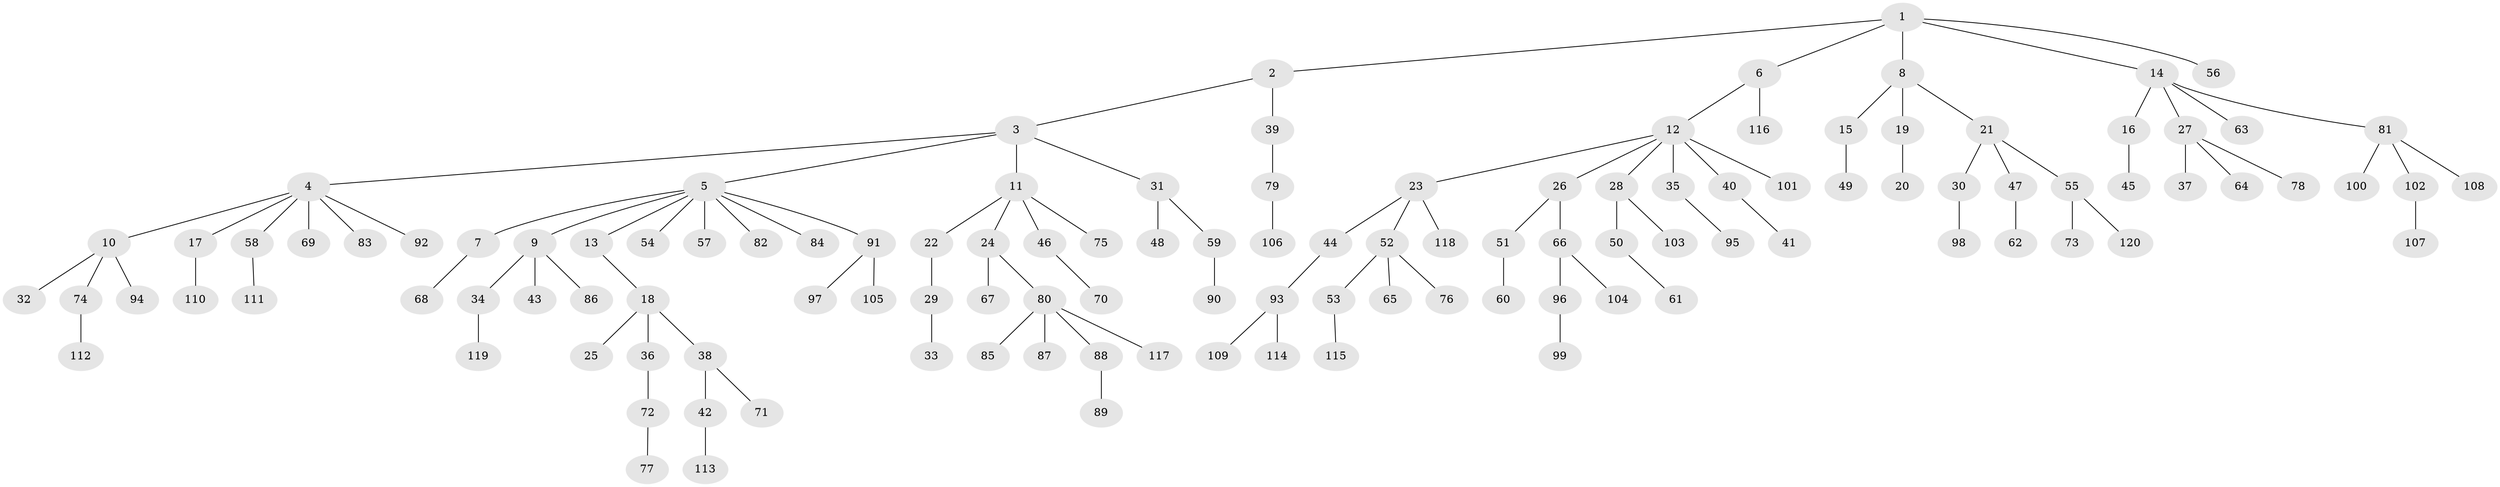 // Generated by graph-tools (version 1.1) at 2025/02/03/09/25 03:02:25]
// undirected, 120 vertices, 119 edges
graph export_dot {
graph [start="1"]
  node [color=gray90,style=filled];
  1;
  2;
  3;
  4;
  5;
  6;
  7;
  8;
  9;
  10;
  11;
  12;
  13;
  14;
  15;
  16;
  17;
  18;
  19;
  20;
  21;
  22;
  23;
  24;
  25;
  26;
  27;
  28;
  29;
  30;
  31;
  32;
  33;
  34;
  35;
  36;
  37;
  38;
  39;
  40;
  41;
  42;
  43;
  44;
  45;
  46;
  47;
  48;
  49;
  50;
  51;
  52;
  53;
  54;
  55;
  56;
  57;
  58;
  59;
  60;
  61;
  62;
  63;
  64;
  65;
  66;
  67;
  68;
  69;
  70;
  71;
  72;
  73;
  74;
  75;
  76;
  77;
  78;
  79;
  80;
  81;
  82;
  83;
  84;
  85;
  86;
  87;
  88;
  89;
  90;
  91;
  92;
  93;
  94;
  95;
  96;
  97;
  98;
  99;
  100;
  101;
  102;
  103;
  104;
  105;
  106;
  107;
  108;
  109;
  110;
  111;
  112;
  113;
  114;
  115;
  116;
  117;
  118;
  119;
  120;
  1 -- 2;
  1 -- 6;
  1 -- 8;
  1 -- 14;
  1 -- 56;
  2 -- 3;
  2 -- 39;
  3 -- 4;
  3 -- 5;
  3 -- 11;
  3 -- 31;
  4 -- 10;
  4 -- 17;
  4 -- 58;
  4 -- 69;
  4 -- 83;
  4 -- 92;
  5 -- 7;
  5 -- 9;
  5 -- 13;
  5 -- 54;
  5 -- 57;
  5 -- 82;
  5 -- 84;
  5 -- 91;
  6 -- 12;
  6 -- 116;
  7 -- 68;
  8 -- 15;
  8 -- 19;
  8 -- 21;
  9 -- 34;
  9 -- 43;
  9 -- 86;
  10 -- 32;
  10 -- 74;
  10 -- 94;
  11 -- 22;
  11 -- 24;
  11 -- 46;
  11 -- 75;
  12 -- 23;
  12 -- 26;
  12 -- 28;
  12 -- 35;
  12 -- 40;
  12 -- 101;
  13 -- 18;
  14 -- 16;
  14 -- 27;
  14 -- 63;
  14 -- 81;
  15 -- 49;
  16 -- 45;
  17 -- 110;
  18 -- 25;
  18 -- 36;
  18 -- 38;
  19 -- 20;
  21 -- 30;
  21 -- 47;
  21 -- 55;
  22 -- 29;
  23 -- 44;
  23 -- 52;
  23 -- 118;
  24 -- 67;
  24 -- 80;
  26 -- 51;
  26 -- 66;
  27 -- 37;
  27 -- 64;
  27 -- 78;
  28 -- 50;
  28 -- 103;
  29 -- 33;
  30 -- 98;
  31 -- 48;
  31 -- 59;
  34 -- 119;
  35 -- 95;
  36 -- 72;
  38 -- 42;
  38 -- 71;
  39 -- 79;
  40 -- 41;
  42 -- 113;
  44 -- 93;
  46 -- 70;
  47 -- 62;
  50 -- 61;
  51 -- 60;
  52 -- 53;
  52 -- 65;
  52 -- 76;
  53 -- 115;
  55 -- 73;
  55 -- 120;
  58 -- 111;
  59 -- 90;
  66 -- 96;
  66 -- 104;
  72 -- 77;
  74 -- 112;
  79 -- 106;
  80 -- 85;
  80 -- 87;
  80 -- 88;
  80 -- 117;
  81 -- 100;
  81 -- 102;
  81 -- 108;
  88 -- 89;
  91 -- 97;
  91 -- 105;
  93 -- 109;
  93 -- 114;
  96 -- 99;
  102 -- 107;
}
